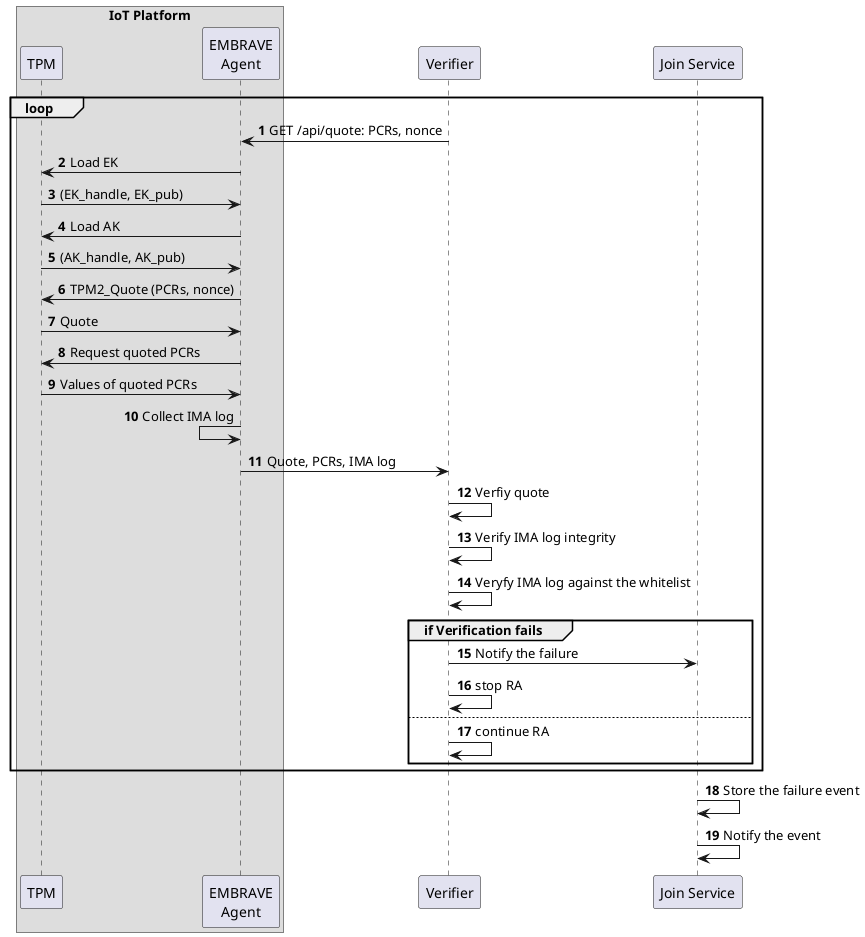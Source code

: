 @startuml remote_attestation
'title
'Remote Attestation protocol
'end title

autonumber

box "IoT Platform"
participant TPM
participant "EMBRAVE\nAgent" as attester_agent
endbox
participant "Verifier" as verifier
participant "Join Service" as join_service

loop
verifier->attester_agent: GET /api/quote: PCRs, nonce
attester_agent->TPM: Load EK
TPM->attester_agent: (EK_handle, EK_pub)
attester_agent->TPM: Load AK
TPM->attester_agent: (AK_handle, AK_pub)
attester_agent->TPM: TPM2_Quote (PCRs, nonce)
TPM->attester_agent: Quote
attester_agent->TPM: Request quoted PCRs
TPM->attester_agent: Values of quoted PCRs
attester_agent<-attester_agent: Collect IMA log
attester_agent->verifier: Quote, PCRs, IMA log
verifier->verifier: Verfiy quote
verifier->verifier: Verify IMA log integrity
verifier->verifier: Veryfy IMA log against the whitelist
group if Verification fails
  verifier -> join_service: Notify the failure
  verifier -> verifier: stop RA
else
  verifier -> verifier: continue RA
end
end
join_service -> join_service: Store the failure event
join_service -> join_service:  Notify the event